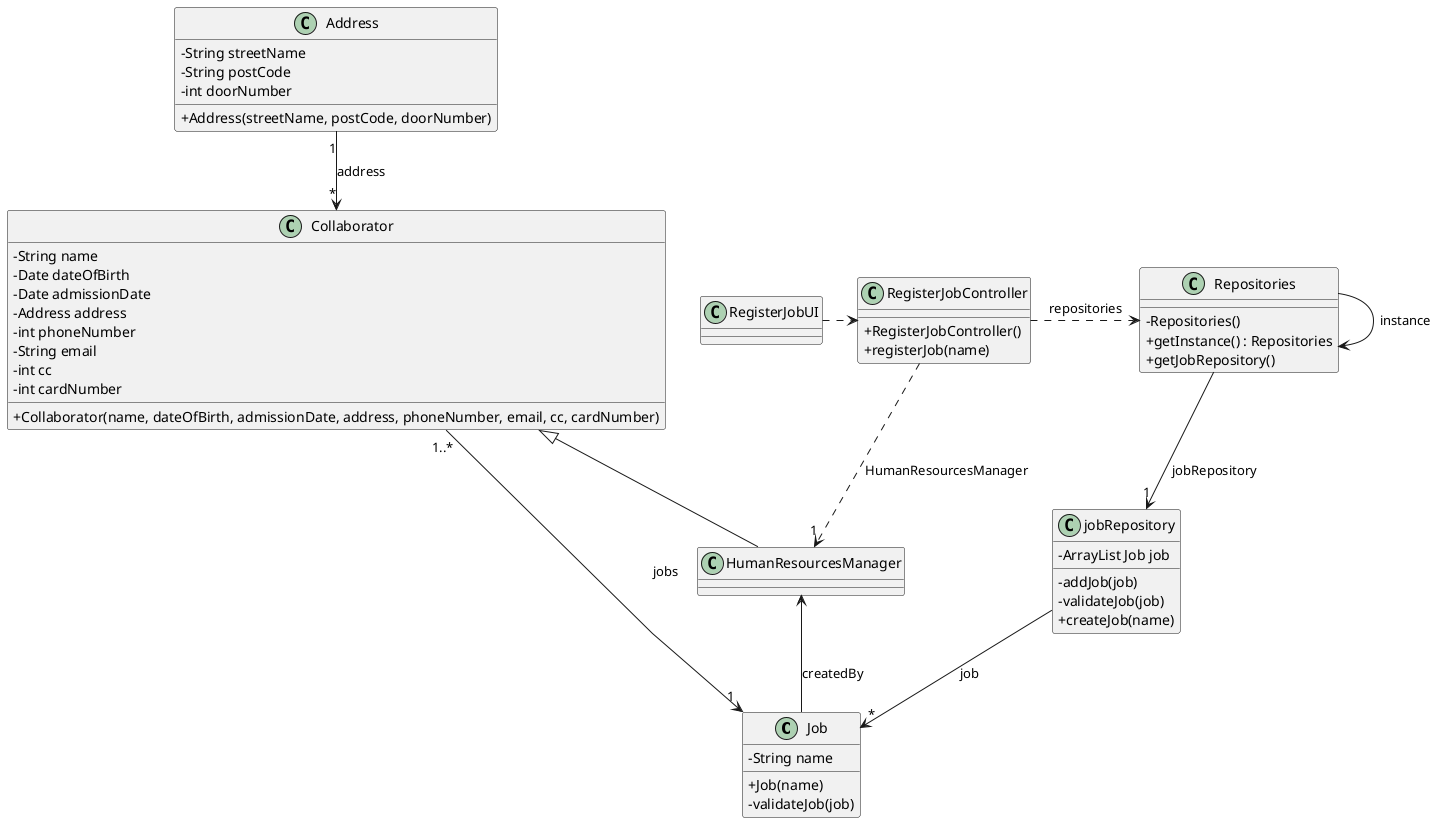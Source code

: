 @startuml
'skinparam monochrome true
skinparam packageStyle rectangle
skinparam shadowing false
skinparam linetype polyline
'skinparam linetype orto

skinparam classAttributeIconSize 0

'left to right direction

class Job {
    - String name

    + Job(name)
    - validateJob(job)
}

class RegisterJobController {

    + RegisterJobController()
    + registerJob(name)
}

class RegisterJobUI {
}

class Collaborator {
    -String name
    -Date dateOfBirth
    -Date admissionDate
    -Address address
    -int phoneNumber
    -String email
    -int cc
    -int cardNumber

    + Collaborator(name, dateOfBirth, admissionDate, address, phoneNumber, email, cc, cardNumber)
}

class Address{
    -String streetName
    -String postCode
    -int doorNumber

    +Address(streetName, postCode, doorNumber)
}

class HumanResourcesManager {
}

class Repositories {

    - Repositories()
    + getInstance() : Repositories
    + getJobRepository()
}

class jobRepository {
    - ArrayList Job job

    - addJob(job)
    - validateJob(job)
    + createJob(name)
}

RegisterJobController .> Repositories : repositories
RegisterJobUI .> RegisterJobController
Repositories -> Repositories : instance
Repositories --> "1" jobRepository : jobRepository
jobRepository --> "*" Job : job
Collaborator  <|--  HumanResourcesManager
RegisterJobController ..> "1" HumanResourcesManager : HumanResourcesManager
HumanResourcesManager <--  Job: createdBy
Collaborator "1..*" --> "1" Job : jobs
Address "1" --> "*" Collaborator : address


@enduml